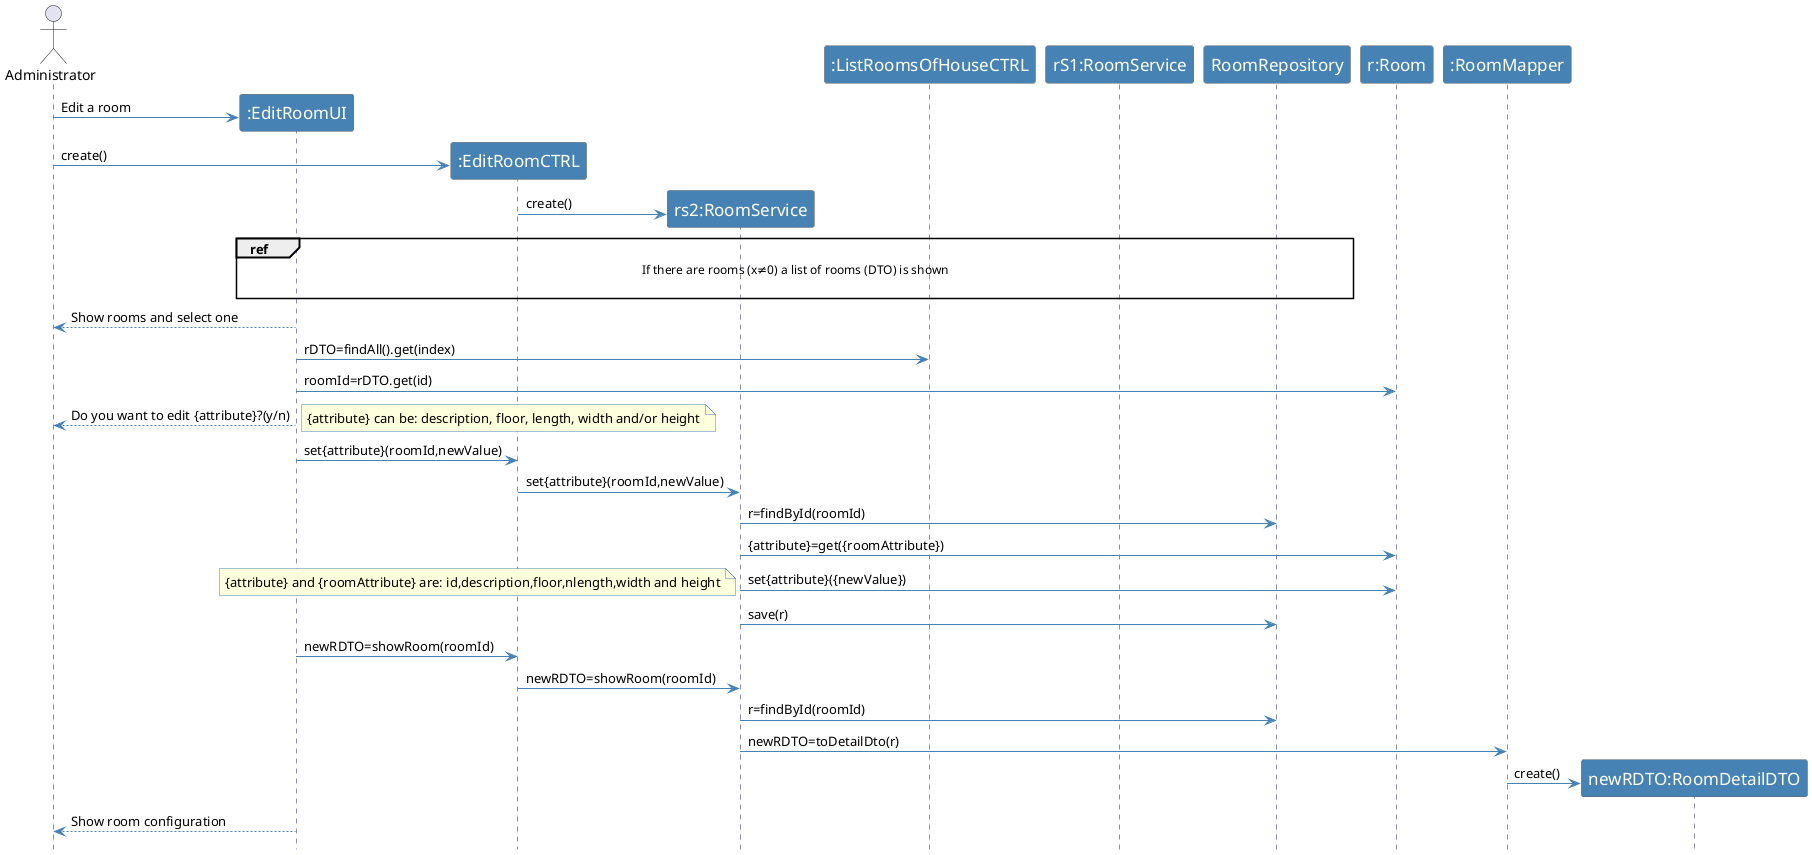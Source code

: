 @startuml
hidefootbox

actor Administrator

skinparam sequence {
	ArrowColor SteelBlue
	ActorBorderColor Dimgray
	LifeLineBorderColor MidnightBlue
	LifeLineBackgroundColor #A9DCDF

	ParticipantBorderColor Dimgray
	ParticipantBackgroundColor SteelBlue
	ParticipantFontName Calibri Bold
	ParticipantFontSize 17
	ParticipantFontColor Ivory

	ActorBackgroundColor SteelBlue
	ActorFontColor MidnightBlue
	ActorFontSize 17
	ActorFontName Aapex

}

skinparam note {
BorderColor SteelBlue
}

create ":EditRoomUI"
Administrator -> ":EditRoomUI":Edit a room
create ":EditRoomCTRL"
Administrator -> ":EditRoomCTRL": create()
create "rs2:RoomService"
":EditRoomCTRL" -> "rs2:RoomService": create()
ref over ":EditRoomUI", ":ListRoomsOfHouseCTRL", "rS1:RoomService", RoomRepository: If there are rooms (x≠0) a list of rooms (DTO) is shown\n
Administrator <-- ":EditRoomUI": Show rooms and select one
":EditRoomUI" -> ":ListRoomsOfHouseCTRL": rDTO=findAll().get(index)
":EditRoomUI" -> "r:Room": roomId=rDTO.get(id)

Administrator <-- ":EditRoomUI": Do you want to edit {attribute}?(y/n)
note right
{attribute} can be: description, floor, length, width and/or height
    end note
":EditRoomUI" -> ":EditRoomCTRL": set{attribute}(roomId,newValue)
":EditRoomCTRL" -> "rs2:RoomService": set{attribute}(roomId,newValue)
"rs2:RoomService" -> RoomRepository: r=findById(roomId)
"rs2:RoomService" -> "r:Room": {attribute}=get({roomAttribute})
"rs2:RoomService" -> "r:Room": set{attribute}({newValue})

note left
{attribute} and {roomAttribute} are: id,description,floor,nlength,width and height
    end note
"rs2:RoomService" -> RoomRepository: save(r)
":EditRoomUI" -> ":EditRoomCTRL": newRDTO=showRoom(roomId)
":EditRoomCTRL" -> "rs2:RoomService": newRDTO=showRoom(roomId)


"rs2:RoomService" -> RoomRepository: r=findById(roomId)
"rs2:RoomService" -> ":RoomMapper": newRDTO=toDetailDto(r)
create "newRDTO:RoomDetailDTO"
":RoomMapper" -> "newRDTO:RoomDetailDTO": create()

Administrator <-- ":EditRoomUI": Show room configuration

@enduml